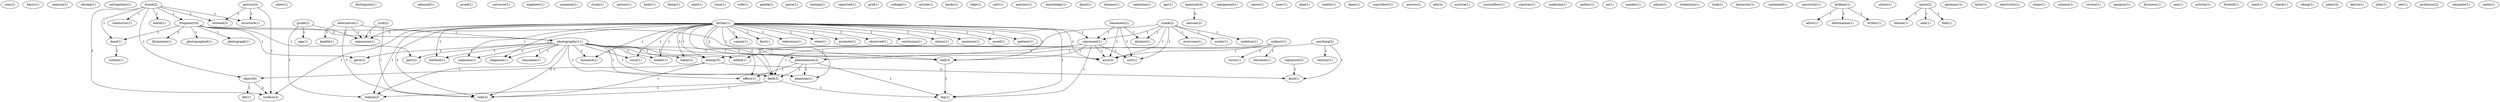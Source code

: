 digraph G {
  com [ label="com(2)" ];
  harry [ label="harry(1)" ];
  semyon [ label="semyon(1)" ];
  shrimp [ label="shrimp(1)" ];
  extrapolate [ label="extrapolate(1)" ];
  picture [ label="picture(2)" ];
  showed [ label="showed(2)" ];
  structure [ label="structure(1)" ];
  surface [ label="surface(2)" ];
  show [ label="show(1)" ];
  distinguish [ label="distinguish(1)" ];
  edmund [ label="edmund(1)" ];
  proof [ label="proof(1)" ];
  universe [ label="universe(1)" ];
  engineer [ label="engineer(1)" ];
  someone [ label="someone(1)" ];
  study [ label="study(1)" ];
  person [ label="person(1)" ];
  alternative [ label="alternative(1)" ];
  photography [ label="photography(11)" ];
  health [ label="health(1)" ];
  expansion [ label="expansion(1)" ];
  side [ label="side(2)" ];
  body [ label="body(1)" ];
  thing [ label="thing(1)" ];
  emit [ label="emit(1)" ];
  guide [ label="guide(2)" ];
  age [ label="age(1)" ];
  hokum [ label="hokum(2)" ];
  vnon [ label="vnon(1)" ];
  wife [ label="wife(1)" ];
  pehek [ label="pehek(1)" ];
  found [ label="found(2)" ];
  frequency [ label="frequency(4)" ];
  conductor [ label="conductor(1)" ];
  dead [ label="dead(1)" ];
  metal [ label="metal(1)" ];
  object [ label="object(6)" ];
  piece [ label="piece(1)" ];
  testing [ label="testing(1)" ];
  photographed [ label="photographed(1)" ];
  gave [ label="gave(1)" ];
  photograph [ label="photograph(1)" ];
  part [ label="part(2)" ];
  leaf [ label="leaf(3)" ];
  illuminate [ label="illuminate(1)" ];
  reported [ label="reported(1)" ];
  grid [ label="grid(1)" ];
  voltage [ label="voltage(1)" ];
  consumer [ label="consumer(1)" ];
  added [ label="added(1)" ];
  method [ label="method(1)" ];
  unknown [ label="unknown(1)" ];
  diagnose [ label="diagnose(1)" ];
  instance [ label="instance(1)" ];
  issue [ label="issue(1)" ];
  aura [ label="aura(3)" ];
  healer [ label="healer(1)" ];
  effect [ label="effect(1)" ];
  phantom [ label="phantom(1)" ];
  water [ label="water(2)" ];
  field [ label="field(3)" ];
  energy [ label="energy(5)" ];
  subject [ label="subject(1)" ];
  turns [ label="turns(1)" ];
  becomes [ label="becomes(1)" ];
  article [ label="article(1)" ];
  backs [ label="backs(1)" ];
  kirlian [ label="kirlian(1)" ];
  vanish [ label="vanish(1)" ];
  fact [ label="fact(1)" ];
  television [ label="television(1)" ];
  state [ label="state(1)" ];
  promote [ label="promote(1)" ];
  observed [ label="observed(1)" ];
  conclusion [ label="conclusion(1)" ];
  represent [ label="represent(1)" ];
  shows [ label="shows(1)" ];
  phenomenon [ label="phenomenon(2)" ];
  moisture [ label="moisture(1)" ];
  leg [ label="leg(1)" ];
  mood [ label="mood(1)" ];
  pattern [ label="pattern(1)" ];
  york [ label="york(2)" ];
  take [ label="take(1)" ];
  unlv [ label="unlv(1)" ];
  autumn [ label="autumn(1)" ];
  crank [ label="crank(2)" ];
  everyone [ label="everyone(1)" ];
  works [ label="works(1)" ];
  declare [ label="declare(1)" ];
  sort [ label="sort(1)" ];
  isolation [ label="isolation(1)" ];
  knowledge [ label="knowledge(1)" ];
  faust [ label="faust(1)" ];
  disease [ label="disease(1)" ];
  valentina [ label="valentina(1)" ];
  outline [ label="outline(1)" ];
  apr [ label="apr(1)" ];
  kaminski [ label="kaminski(4)" ];
  netcom [ label="netcom(2)" ];
  equipment [ label="equipment(1)" ];
  sense [ label="sense(1)" ];
  huey [ label="huey(1)" ];
  basement [ label="basement(2)" ];
  alan [ label="alan(1)" ];
  reality [ label="reality(1)" ];
  dean [ label="dean(1)" ];
  macrobert [ label="macrobert(1)" ];
  proves [ label="proves(1)" ];
  signature [ label="signature(2)" ];
  kind [ label="kind(1)" ];
  edu [ label="edu(2)" ];
  austria [ label="austria(1)" ];
  yourselfers [ label="yourselfers(1)" ];
  stanway [ label="stanway(1)" ];
  medicine [ label="medicine(1)" ];
  author [ label="author(1)" ];
  ex [ label="ex(1)" ];
  wonder [ label="wonder(1)" ];
  phase [ label="phase(1)" ];
  todamhyp [ label="todamhyp(1)" ];
  anything [ label="anything(2)" ];
  century [ label="century(1)" ];
  took [ label="took(1)" ];
  hierarchy [ label="hierarchy(1)" ];
  contained [ label="contained(1)" ];
  university [ label="university(1)" ];
  krillean [ label="krillean(1)" ];
  allow [ label="allow(1)" ];
  information [ label="information(1)" ];
  writes [ label="writes(1)" ];
  colour [ label="colour(1)" ];
  union [ label="union(2)" ];
  relcom [ label="relcom(1)" ];
  sale [ label="sale(1)" ];
  find [ label="find(1)" ];
  germany [ label="germany(1)" ];
  kyler [ label="kyler(1)" ];
  electricity [ label="electricity(1)" ];
  stage [ label="stage(1)" ];
  science [ label="science(1)" ];
  review [ label="review(1)" ];
  penguin [ label="penguin(1)" ];
  business [ label="business(1)" ];
  one [ label="one(1)" ];
  activity [ label="activity(1)" ];
  foretell [ label="foretell(1)" ];
  west [ label="west(1)" ];
  check [ label="check(1)" ];
  viking [ label="viking(1)" ];
  peter [ label="peter(2)" ];
  kelvin [ label="kelvin(1)" ];
  john [ label="john(1)" ];
  see [ label="see(1)" ];
  professor [ label="professor(2)" ];
  life [ label="life(1)" ];
  emanate [ label="emanate(1)" ];
  earth [ label="earth(1)" ];
  picture -> showed [ label="1" ];
  picture -> structure [ label="1" ];
  picture -> surface [ label="1" ];
  alternative -> photography [ label="1" ];
  alternative -> health [ label="1" ];
  alternative -> expansion [ label="1" ];
  alternative -> side [ label="1" ];
  guide -> age [ label="1" ];
  guide -> expansion [ label="1" ];
  guide -> hokum [ label="1" ];
  found -> frequency [ label="1" ];
  found -> conductor [ label="1" ];
  found -> dead [ label="1" ];
  found -> metal [ label="1" ];
  found -> showed [ label="1" ];
  found -> structure [ label="1" ];
  found -> object [ label="1" ];
  found -> surface [ label="1" ];
  frequency -> photography [ label="2" ];
  frequency -> dead [ label="1" ];
  frequency -> photographed [ label="1" ];
  frequency -> gave [ label="1" ];
  frequency -> photograph [ label="1" ];
  frequency -> part [ label="1" ];
  frequency -> leaf [ label="1" ];
  frequency -> illuminate [ label="1" ];
  photography -> consumer [ label="1" ];
  photography -> added [ label="1" ];
  photography -> method [ label="1" ];
  photography -> unknown [ label="1" ];
  photography -> gave [ label="1" ];
  photography -> diagnose [ label="1" ];
  photography -> instance [ label="1" ];
  photography -> part [ label="1" ];
  photography -> leaf [ label="1" ];
  photography -> issue [ label="1" ];
  photography -> aura [ label="1" ];
  photography -> healer [ label="1" ];
  photography -> effect [ label="1" ];
  photography -> phantom [ label="1" ];
  photography -> water [ label="1" ];
  photography -> field [ label="1" ];
  photography -> hokum [ label="1" ];
  photography -> energy [ label="1" ];
  photography -> side [ label="2" ];
  subject -> added [ label="1" ];
  subject -> turns [ label="1" ];
  subject -> aura [ label="1" ];
  subject -> becomes [ label="1" ];
  kirlian -> vanish [ label="1" ];
  kirlian -> fact [ label="1" ];
  kirlian -> television [ label="1" ];
  kirlian -> state [ label="1" ];
  kirlian -> promote [ label="1" ];
  kirlian -> method [ label="1" ];
  kirlian -> observed [ label="1" ];
  kirlian -> conclusion [ label="1" ];
  kirlian -> represent [ label="1" ];
  kirlian -> unknown [ label="1" ];
  kirlian -> shows [ label="1" ];
  kirlian -> diagnose [ label="1" ];
  kirlian -> instance [ label="1" ];
  kirlian -> leaf [ label="1" ];
  kirlian -> expansion [ label="1" ];
  kirlian -> issue [ label="1" ];
  kirlian -> aura [ label="1" ];
  kirlian -> phenomenon [ label="2" ];
  kirlian -> healer [ label="1" ];
  kirlian -> effect [ label="1" ];
  kirlian -> phantom [ label="1" ];
  kirlian -> moisture [ label="1" ];
  kirlian -> water [ label="1" ];
  kirlian -> field [ label="2" ];
  kirlian -> hokum [ label="1" ];
  kirlian -> leg [ label="1" ];
  kirlian -> mood [ label="1" ];
  kirlian -> energy [ label="1" ];
  kirlian -> side [ label="2" ];
  kirlian -> pattern [ label="1" ];
  kirlian -> surface [ label="1" ];
  york -> expansion [ label="1" ];
  york -> side [ label="1" ];
  crank -> everyone [ label="1" ];
  crank -> works [ label="1" ];
  crank -> represent [ label="1" ];
  crank -> declare [ label="1" ];
  crank -> aura [ label="1" ];
  crank -> sort [ label="1" ];
  crank -> field [ label="1" ];
  crank -> isolation [ label="1" ];
  dead -> outline [ label="1" ];
  kaminski -> netcom [ label="3" ];
  basement -> represent [ label="1" ];
  basement -> declare [ label="1" ];
  basement -> aura [ label="1" ];
  basement -> sort [ label="1" ];
  represent -> leaf [ label="1" ];
  represent -> aura [ label="1" ];
  represent -> sort [ label="1" ];
  represent -> phenomenon [ label="1" ];
  represent -> field [ label="1" ];
  represent -> leg [ label="1" ];
  signature -> kind [ label="1" ];
  anything -> century [ label="1" ];
  anything -> energy [ label="1" ];
  anything -> kind [ label="1" ];
  leaf -> leg [ label="1" ];
  krillean -> allow [ label="1" ];
  krillean -> information [ label="1" ];
  krillean -> writes [ label="1" ];
  phenomenon -> effect [ label="1" ];
  phenomenon -> phantom [ label="1" ];
  phenomenon -> field [ label="1" ];
  phenomenon -> leg [ label="1" ];
  union -> relcom [ label="1" ];
  union -> sale [ label="1" ];
  union -> find [ label="1" ];
  field -> hokum [ label="1" ];
  field -> leg [ label="1" ];
  field -> side [ label="1" ];
  energy -> side [ label="1" ];
  energy -> kind [ label="2" ];
  energy -> object [ label="1" ];
  object -> life [ label="1" ];
  object -> surface [ label="2" ];
}
